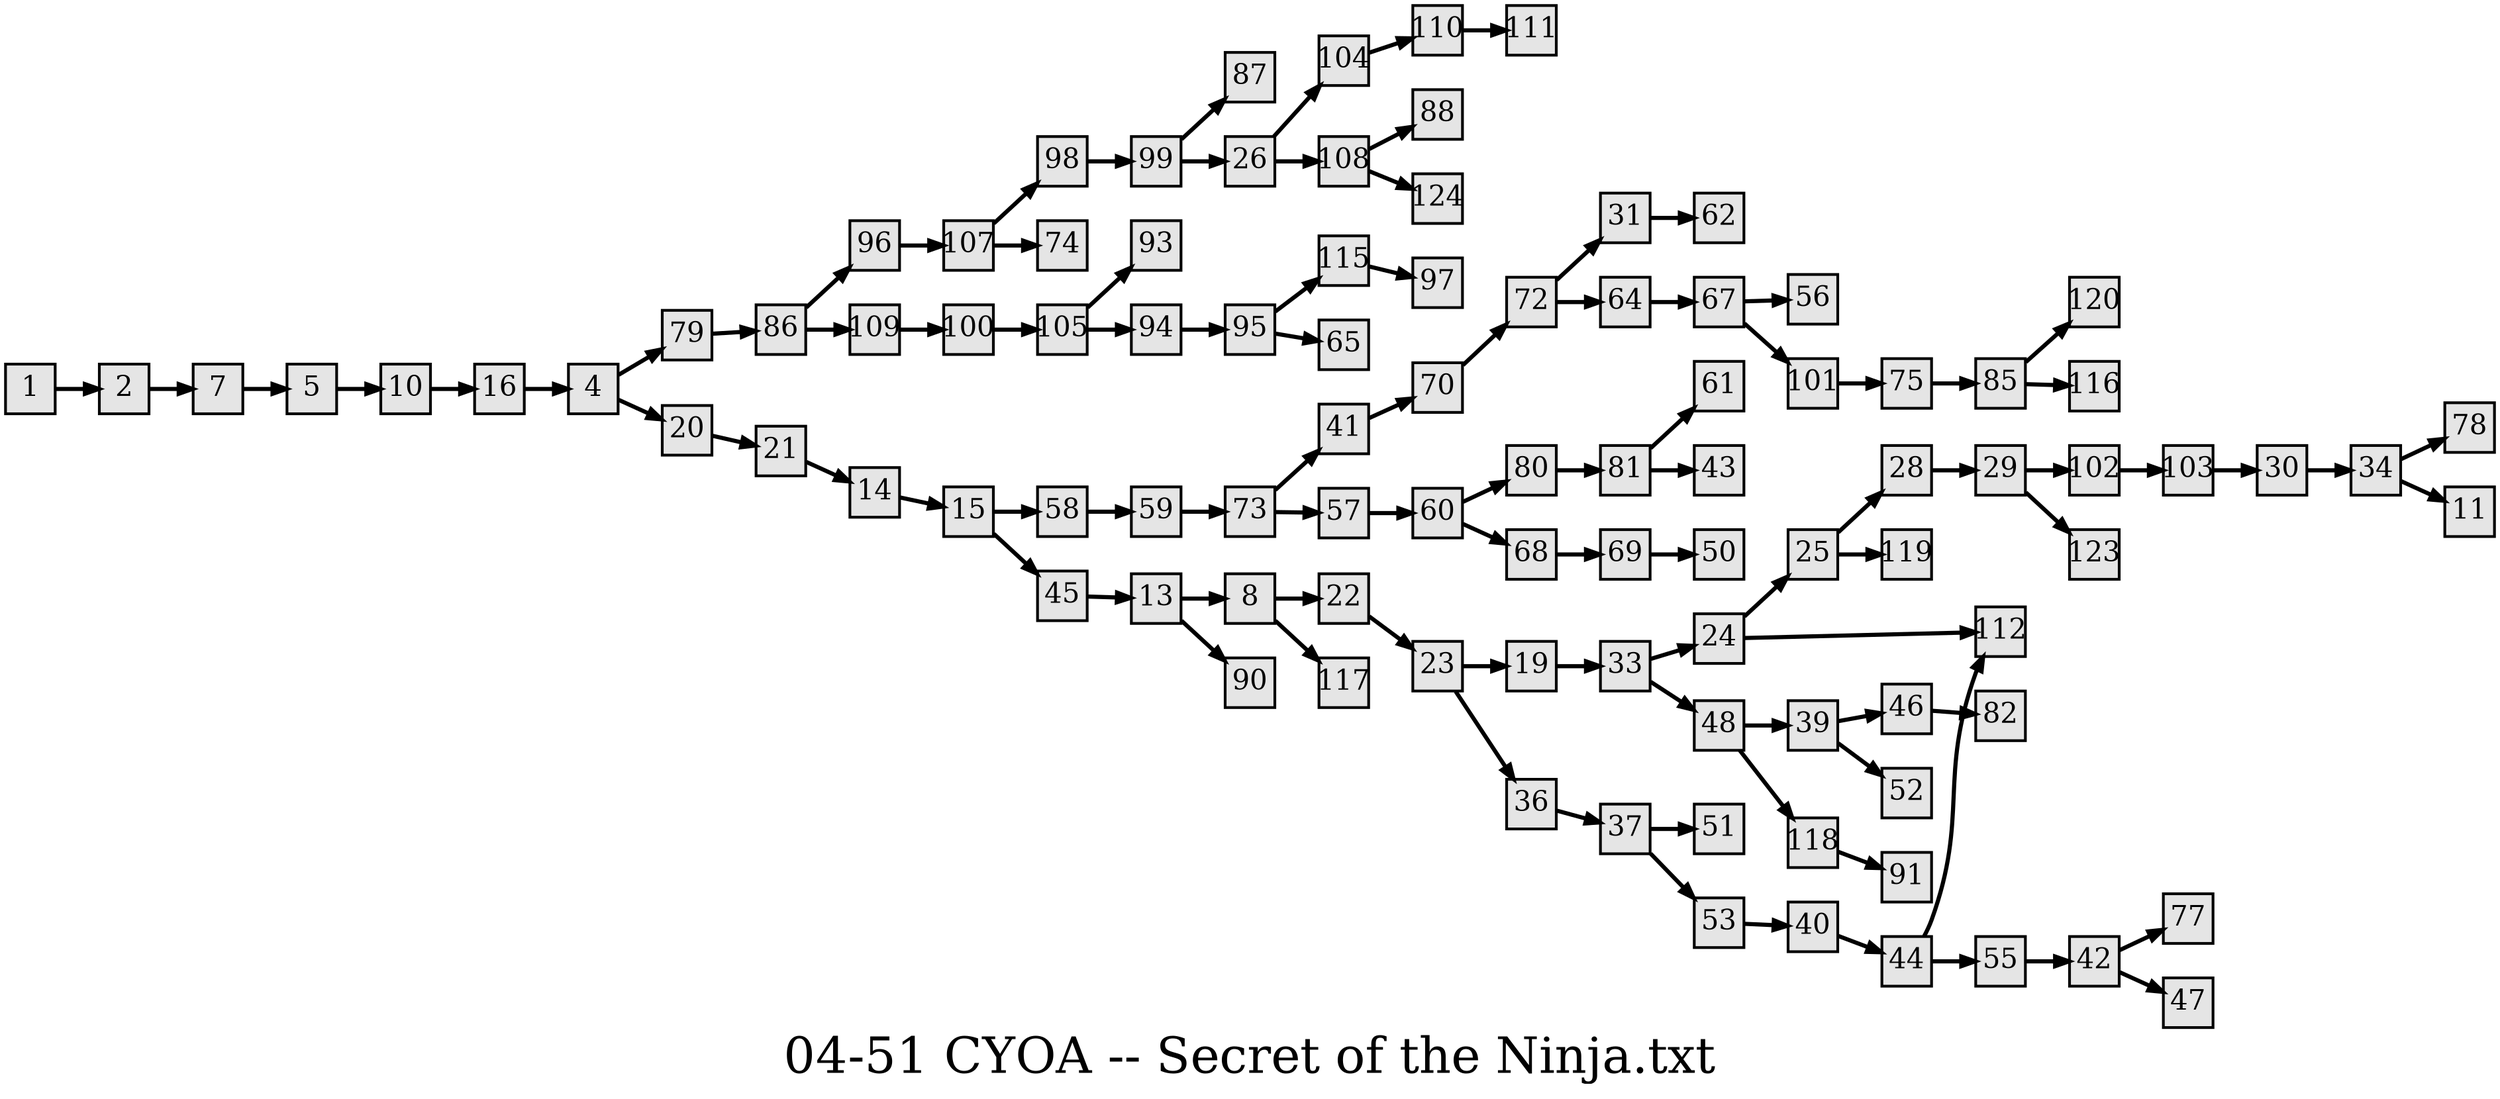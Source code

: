 digraph g{
  graph [ label="04-51 CYOA -- Secret of the Ninja.txt" rankdir=LR, ordering=out, fontsize=36, nodesep="0.35", ranksep="0.45"];
  node  [shape=rect, penwidth=2, fontsize=20, style=filled, fillcolor=grey90, margin="0,0", labelfloat=true, regular=true, fixedsize=true];
  edge  [labelfloat=true, penwidth=3, fontsize=12];
  1 -> 2;
  2 -> 7;
  4 -> 79;
  4 -> 20;
  5 -> 10;
  7 -> 5;
  8 -> 22;
  8 -> 117;
  10 -> 16;
  13 -> 8;
  13 -> 90;
  14 -> 15;
  15 -> 58;
  15 -> 45;
  16 -> 4;
  19 -> 33;
  20 -> 21;
  21 -> 14;
  22 -> 23;
  23 -> 19;
  23 -> 36;
  24 -> 25;
  24 -> 112;
  25 -> 28;
  25 -> 119;
  26 -> 104;
  26 -> 108;
  28 -> 29;
  29 -> 102;
  29 -> 123;
  30 -> 34;
  31 -> 62;
  33 -> 24;
  33 -> 48;
  34 -> 78;
  34 -> 11;
  36 -> 37;
  37 -> 51;
  37 -> 53;
  39 -> 46;
  39 -> 52;
  40 -> 44;
  41 -> 70;
  42 -> 77;
  42 -> 47;
  44 -> 112;
  44 -> 55;
  45 -> 13;
  46 -> 82;
  48 -> 39;
  48 -> 118;
  53 -> 40;
  55 -> 42;
  57 -> 60;
  58 -> 59;
  59 -> 73;
  60 -> 80;
  60 -> 68;
  64 -> 67;
  67 -> 56;
  67 -> 101;
  68 -> 69;
  69 -> 50;
  70 -> 72;
  72 -> 31;
  72 -> 64;
  73 -> 41;
  73 -> 57;
  75 -> 85;
  79 -> 86;
  80 -> 81;
  81 -> 61;
  81 -> 43;
  85 -> 120;
  85 -> 116;
  86 -> 96;
  86 -> 109;
  94 -> 95;
  95 -> 115;
  95 -> 65;
  96 -> 107;
  98 -> 99;
  99 -> 87;
  99 -> 26;
  100 -> 105;
  101 -> 75;
  102 -> 103;
  103 -> 30;
  104 -> 110;
  105 -> 93;
  105 -> 94;
  107 -> 98;
  107 -> 74;
  108 -> 88;
  108 -> 124;
  109 -> 100;
  110 -> 111;
  115 -> 97;
  118 -> 91;
  
}

